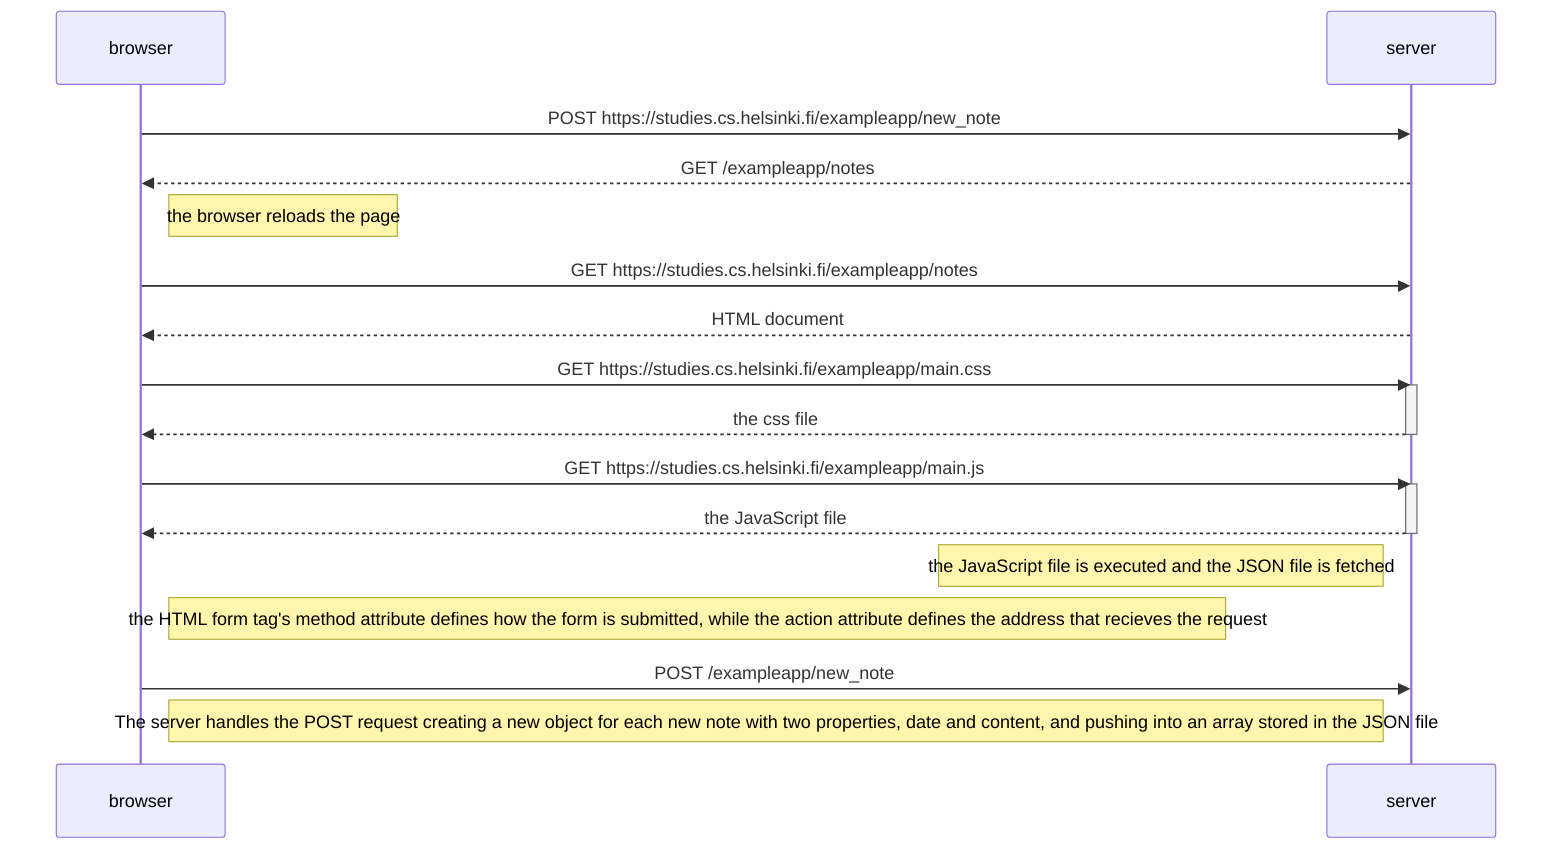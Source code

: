 sequenceDiagram
    participant browser
    participant server
 
   browser->> server : POST https://studies.cs.helsinki.fi/exampleapp/new_note
   server -->> browser: GET /exampleapp/notes
   Note right of browser: the browser reloads the page

   browser->>server: GET https://studies.cs.helsinki.fi/exampleapp/notes
    server-->>browser: HTML document

    browser->>server: GET https://studies.cs.helsinki.fi/exampleapp/main.css
    activate server
    server-->>browser: the css file
    deactivate server

    browser->>server: GET https://studies.cs.helsinki.fi/exampleapp/main.js
    activate server
    server-->>browser: the JavaScript file
    deactivate server

    note left of server: the JavaScript file is executed and the JSON file is fetched
    note right of browser: the HTML form tag's method attribute defines how the form is submitted, while the action attribute defines the address that recieves the request
browser->> server: POST /exampleapp/new_note

note left of server:  The server handles the POST request creating a new object for each new note with two properties, date and content, and pushing into an array stored in the JSON file